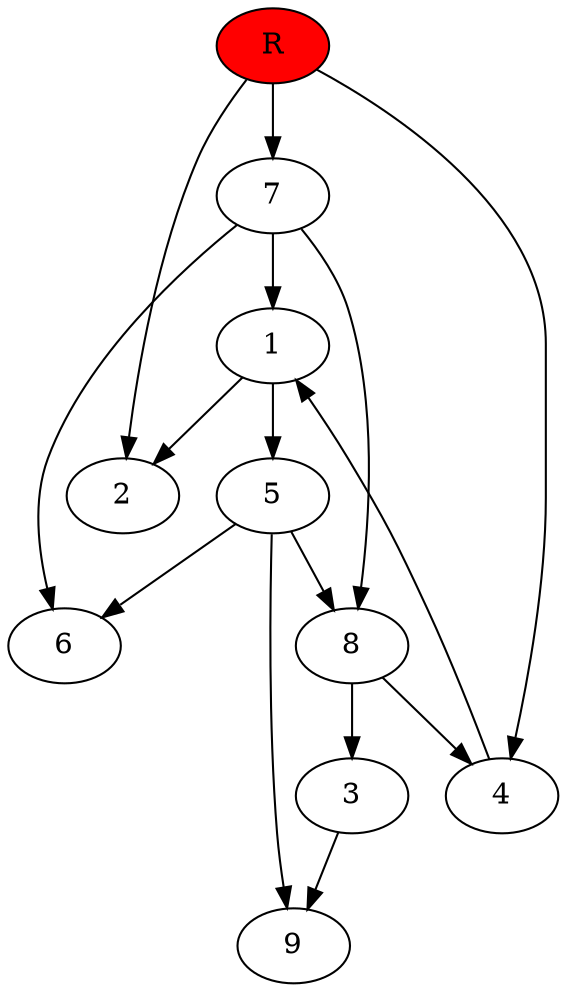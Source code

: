 digraph prb75405 {
	1
	2
	3
	4
	5
	6
	7
	8
	R [fillcolor="#ff0000" style=filled]
	1 -> 2
	1 -> 5
	3 -> 9
	4 -> 1
	5 -> 6
	5 -> 8
	5 -> 9
	7 -> 1
	7 -> 6
	7 -> 8
	8 -> 3
	8 -> 4
	R -> 2
	R -> 4
	R -> 7
}
